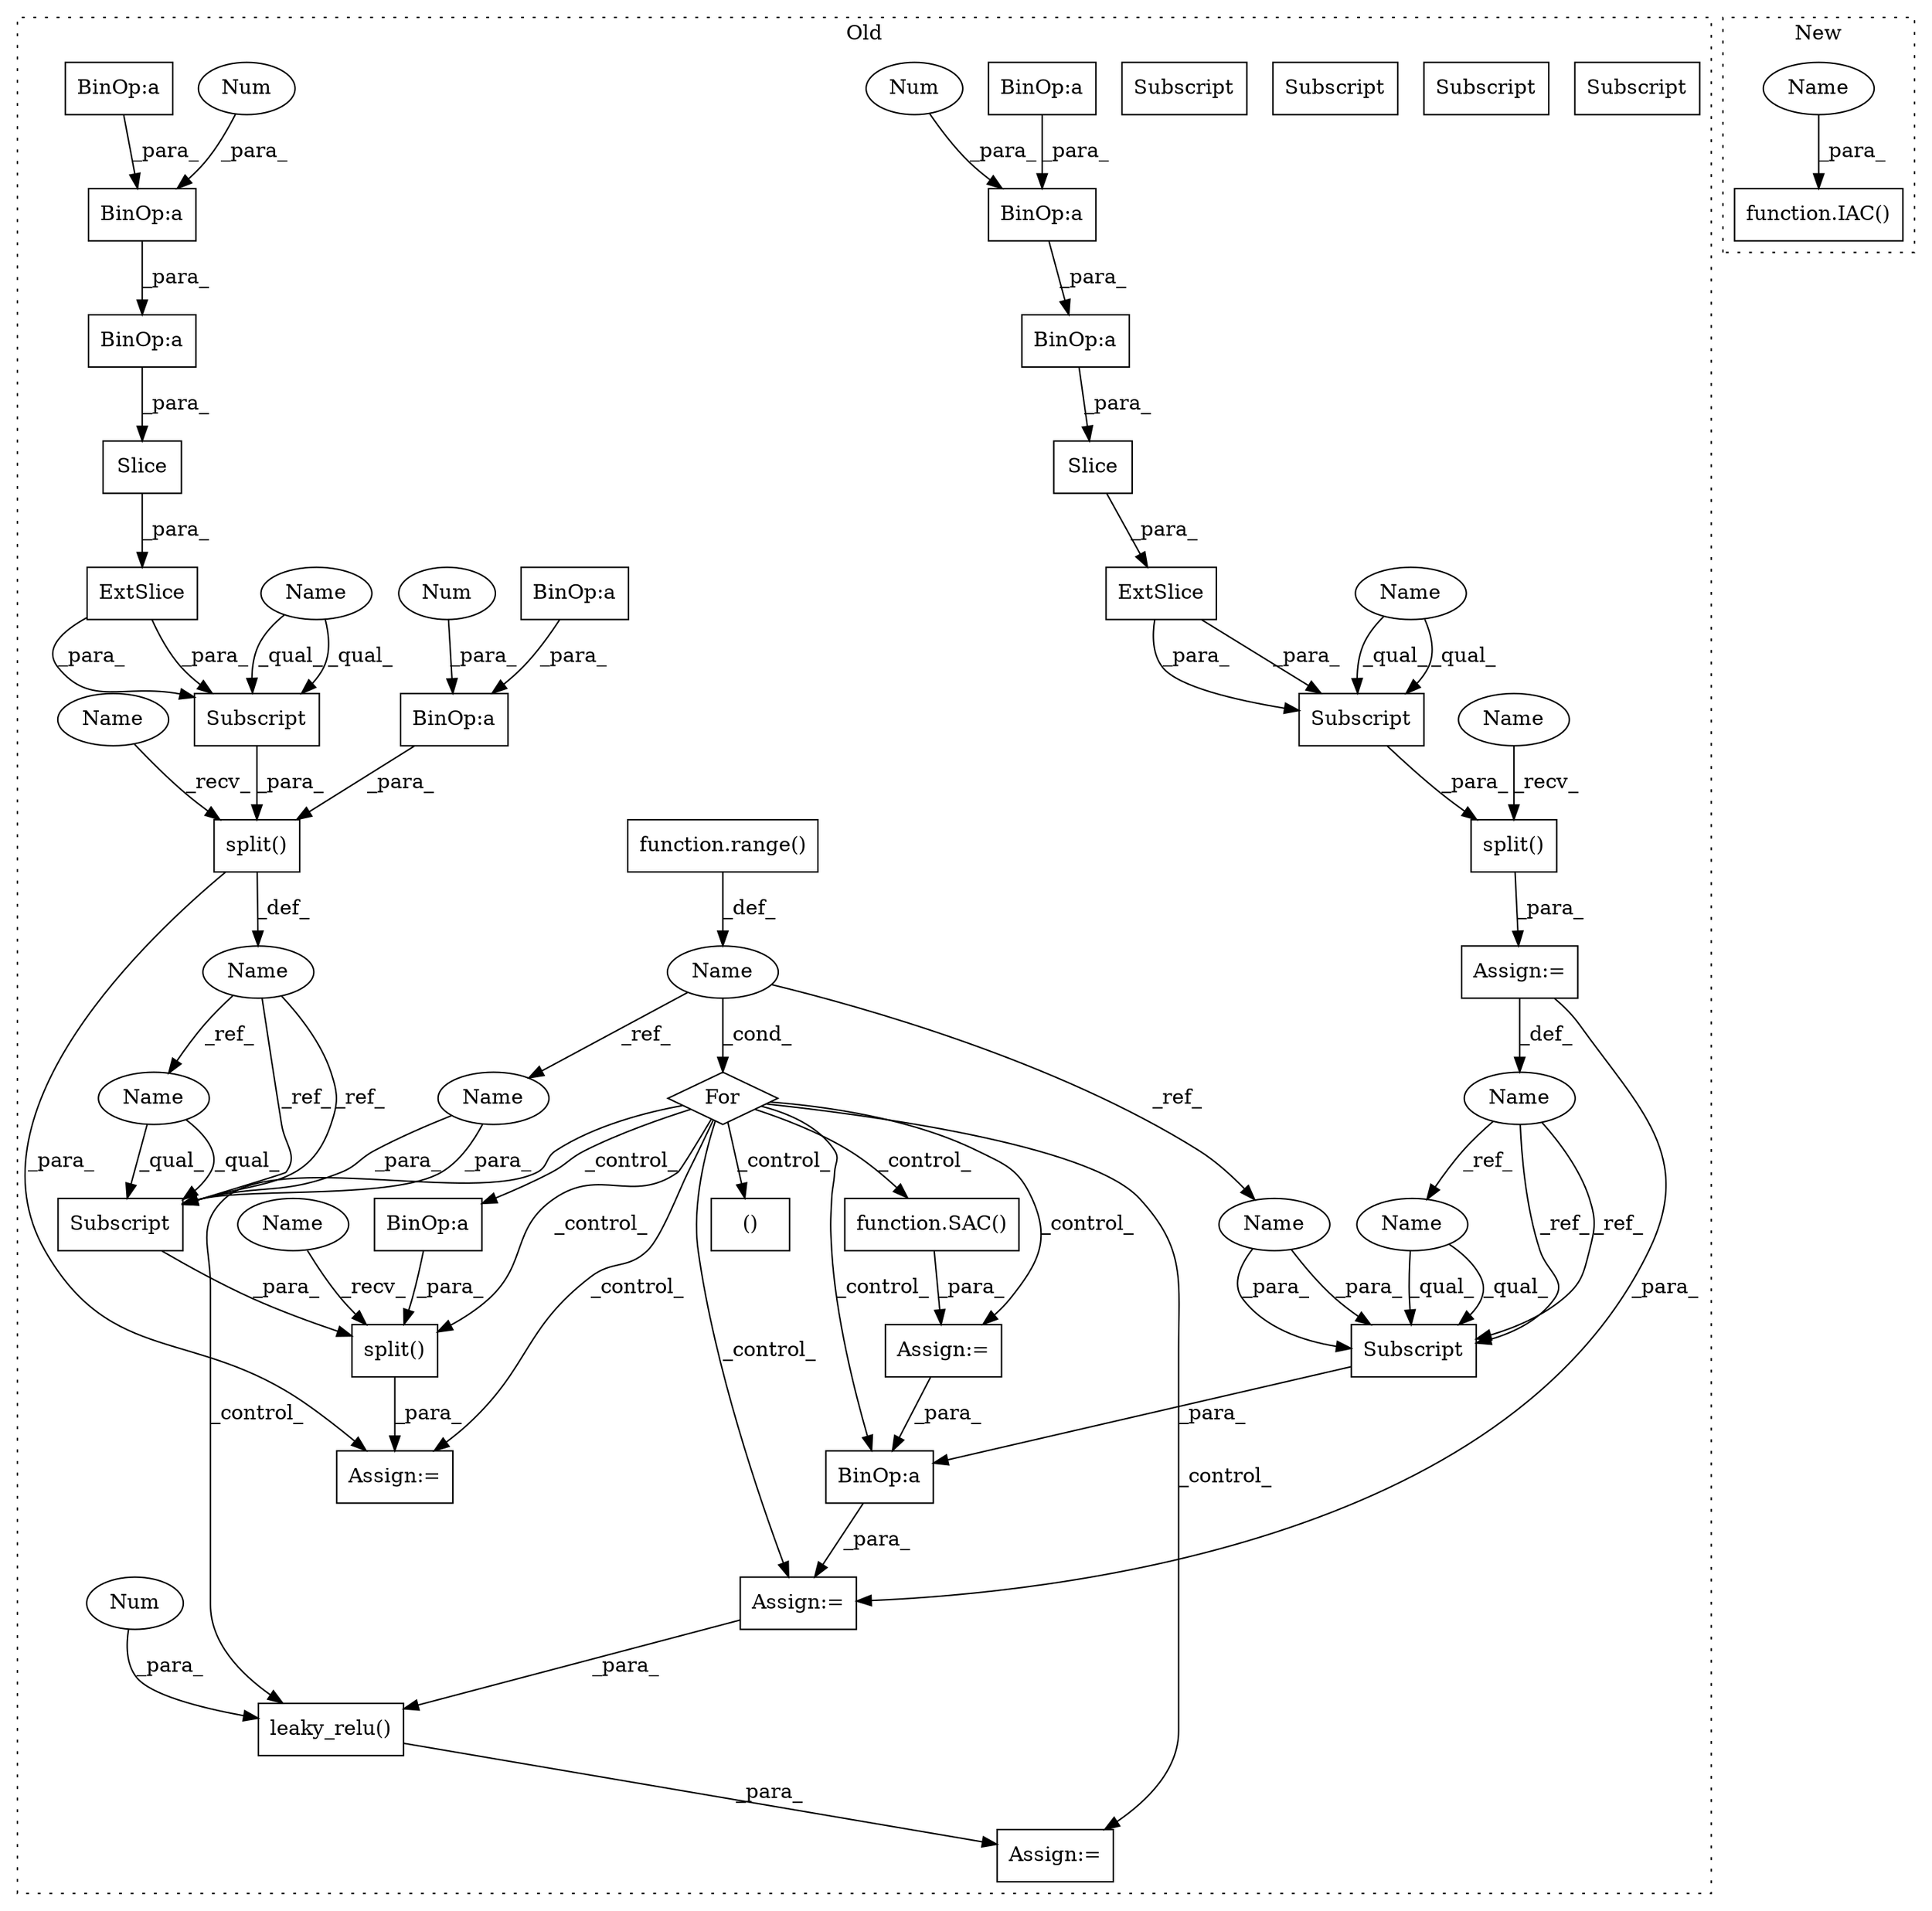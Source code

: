 digraph G {
subgraph cluster0 {
1 [label="split()" a="75" s="2547,2627" l="12,10" shape="box"];
3 [label="split()" a="75" s="2656,2720" l="12,10" shape="box"];
4 [label="BinOp:a" a="82" s="2611" l="15" shape="box"];
5 [label="BinOp:a" a="82" s="2611" l="3" shape="box"];
6 [label="BinOp:a" a="82" s="2967" l="3" shape="box"];
7 [label="Name" a="87" s="2762" l="1" shape="ellipse"];
8 [label="split()" a="75" s="2814,2848" l="12,10" shape="box"];
9 [label="BinOp:a" a="82" s="2836" l="3" shape="box"];
10 [label="()" a="54" s="2805" l="6" shape="box"];
11 [label="Name" a="87" s="2647" l="6" shape="ellipse"];
12 [label="Subscript" a="63" s="2970,0" l="9,0" shape="box"];
13 [label="Name" a="87" s="2540" l="4" shape="ellipse"];
14 [label="Subscript" a="63" s="2826,0" l="7,0" shape="box"];
15 [label="function.range()" a="75" s="2767,2785" l="6,1" shape="box"];
16 [label="Subscript" a="63" s="2559,0" l="49,0" shape="box"];
17 [label="leaky_relu()" a="75" s="3042,3065" l="16,15" shape="box"];
18 [label="Subscript" a="63" s="2668,0" l="49,0" shape="box"];
19 [label="ExtSlice" a="85" s="2668" l="3" shape="box"];
20 [label="BinOp:a" a="82" s="2692" l="15" shape="box"];
21 [label="BinOp:a" a="82" s="2692" l="3" shape="box"];
22 [label="BinOp:a" a="82" s="2687" l="3" shape="box"];
23 [label="Slice" a="80" s="2675" l="34" shape="box"];
24 [label="ExtSlice" a="85" s="2559" l="3" shape="box"];
25 [label="BinOp:a" a="82" s="2584" l="15" shape="box"];
26 [label="BinOp:a" a="82" s="2579" l="3" shape="box"];
27 [label="BinOp:a" a="82" s="2584" l="3" shape="box"];
28 [label="Slice" a="80" s="2566" l="1" shape="box"];
29 [label="For" a="107" s="2758,2786" l="4,15" shape="diamond"];
30 [label="Num" a="76" s="3062" l="3" shape="ellipse"];
31 [label="Num" a="76" s="2599" l="1" shape="ellipse"];
32 [label="Num" a="76" s="2626" l="1" shape="ellipse"];
33 [label="Num" a="76" s="2707" l="1" shape="ellipse"];
34 [label="Assign:=" a="68" s="3039" l="3" shape="box"];
35 [label="Assign:=" a="68" s="2962" l="3" shape="box"];
36 [label="Assign:=" a="68" s="2653" l="3" shape="box"];
37 [label="Assign:=" a="68" s="2805" l="9" shape="box"];
38 [label="Assign:=" a="68" s="2874" l="3" shape="box"];
39 [label="function.SAC()" a="75" s="2877" l="60" shape="box"];
40 [label="Name" a="87" s="2559" l="3" shape="ellipse"];
41 [label="Subscript" a="63" s="2668,0" l="49,0" shape="box"];
42 [label="Subscript" a="63" s="2559,0" l="49,0" shape="box"];
43 [label="Name" a="87" s="2668" l="3" shape="ellipse"];
44 [label="Subscript" a="63" s="2970,0" l="9,0" shape="box"];
45 [label="Name" a="87" s="2970" l="6" shape="ellipse"];
46 [label="Name" a="87" s="2814" l="5" shape="ellipse"];
47 [label="Name" a="87" s="2547" l="5" shape="ellipse"];
48 [label="Name" a="87" s="2656" l="5" shape="ellipse"];
49 [label="Name" a="87" s="2826" l="4" shape="ellipse"];
50 [label="Subscript" a="63" s="2826,0" l="7,0" shape="box"];
52 [label="Name" a="87" s="2831" l="1" shape="ellipse"];
53 [label="Name" a="87" s="2977" l="1" shape="ellipse"];
label = "Old";
style="dotted";
}
subgraph cluster1 {
2 [label="function.IAC()" a="75" s="1539,1578" l="4,22" shape="box"];
51 [label="Name" a="87" s="1547" l="3" shape="ellipse"];
label = "New";
style="dotted";
}
1 -> 37 [label="_para_"];
1 -> 13 [label="_def_"];
3 -> 36 [label="_para_"];
4 -> 1 [label="_para_"];
5 -> 4 [label="_para_"];
6 -> 35 [label="_para_"];
7 -> 29 [label="_cond_"];
7 -> 53 [label="_ref_"];
7 -> 52 [label="_ref_"];
8 -> 37 [label="_para_"];
9 -> 8 [label="_para_"];
11 -> 45 [label="_ref_"];
11 -> 44 [label="_ref_"];
11 -> 44 [label="_ref_"];
13 -> 50 [label="_ref_"];
13 -> 49 [label="_ref_"];
13 -> 50 [label="_ref_"];
15 -> 7 [label="_def_"];
17 -> 34 [label="_para_"];
19 -> 41 [label="_para_"];
19 -> 41 [label="_para_"];
20 -> 22 [label="_para_"];
21 -> 20 [label="_para_"];
22 -> 23 [label="_para_"];
23 -> 19 [label="_para_"];
24 -> 42 [label="_para_"];
24 -> 42 [label="_para_"];
25 -> 26 [label="_para_"];
26 -> 28 [label="_para_"];
27 -> 25 [label="_para_"];
28 -> 24 [label="_para_"];
29 -> 34 [label="_control_"];
29 -> 39 [label="_control_"];
29 -> 10 [label="_control_"];
29 -> 35 [label="_control_"];
29 -> 37 [label="_control_"];
29 -> 8 [label="_control_"];
29 -> 38 [label="_control_"];
29 -> 17 [label="_control_"];
29 -> 6 [label="_control_"];
29 -> 9 [label="_control_"];
30 -> 17 [label="_para_"];
31 -> 25 [label="_para_"];
32 -> 4 [label="_para_"];
33 -> 20 [label="_para_"];
35 -> 17 [label="_para_"];
36 -> 11 [label="_def_"];
36 -> 35 [label="_para_"];
38 -> 6 [label="_para_"];
39 -> 38 [label="_para_"];
40 -> 42 [label="_qual_"];
40 -> 42 [label="_qual_"];
41 -> 3 [label="_para_"];
42 -> 1 [label="_para_"];
43 -> 41 [label="_qual_"];
43 -> 41 [label="_qual_"];
44 -> 6 [label="_para_"];
45 -> 44 [label="_qual_"];
45 -> 44 [label="_qual_"];
46 -> 8 [label="_recv_"];
47 -> 1 [label="_recv_"];
48 -> 3 [label="_recv_"];
49 -> 50 [label="_qual_"];
49 -> 50 [label="_qual_"];
50 -> 8 [label="_para_"];
51 -> 2 [label="_para_"];
52 -> 50 [label="_para_"];
52 -> 50 [label="_para_"];
53 -> 44 [label="_para_"];
53 -> 44 [label="_para_"];
}